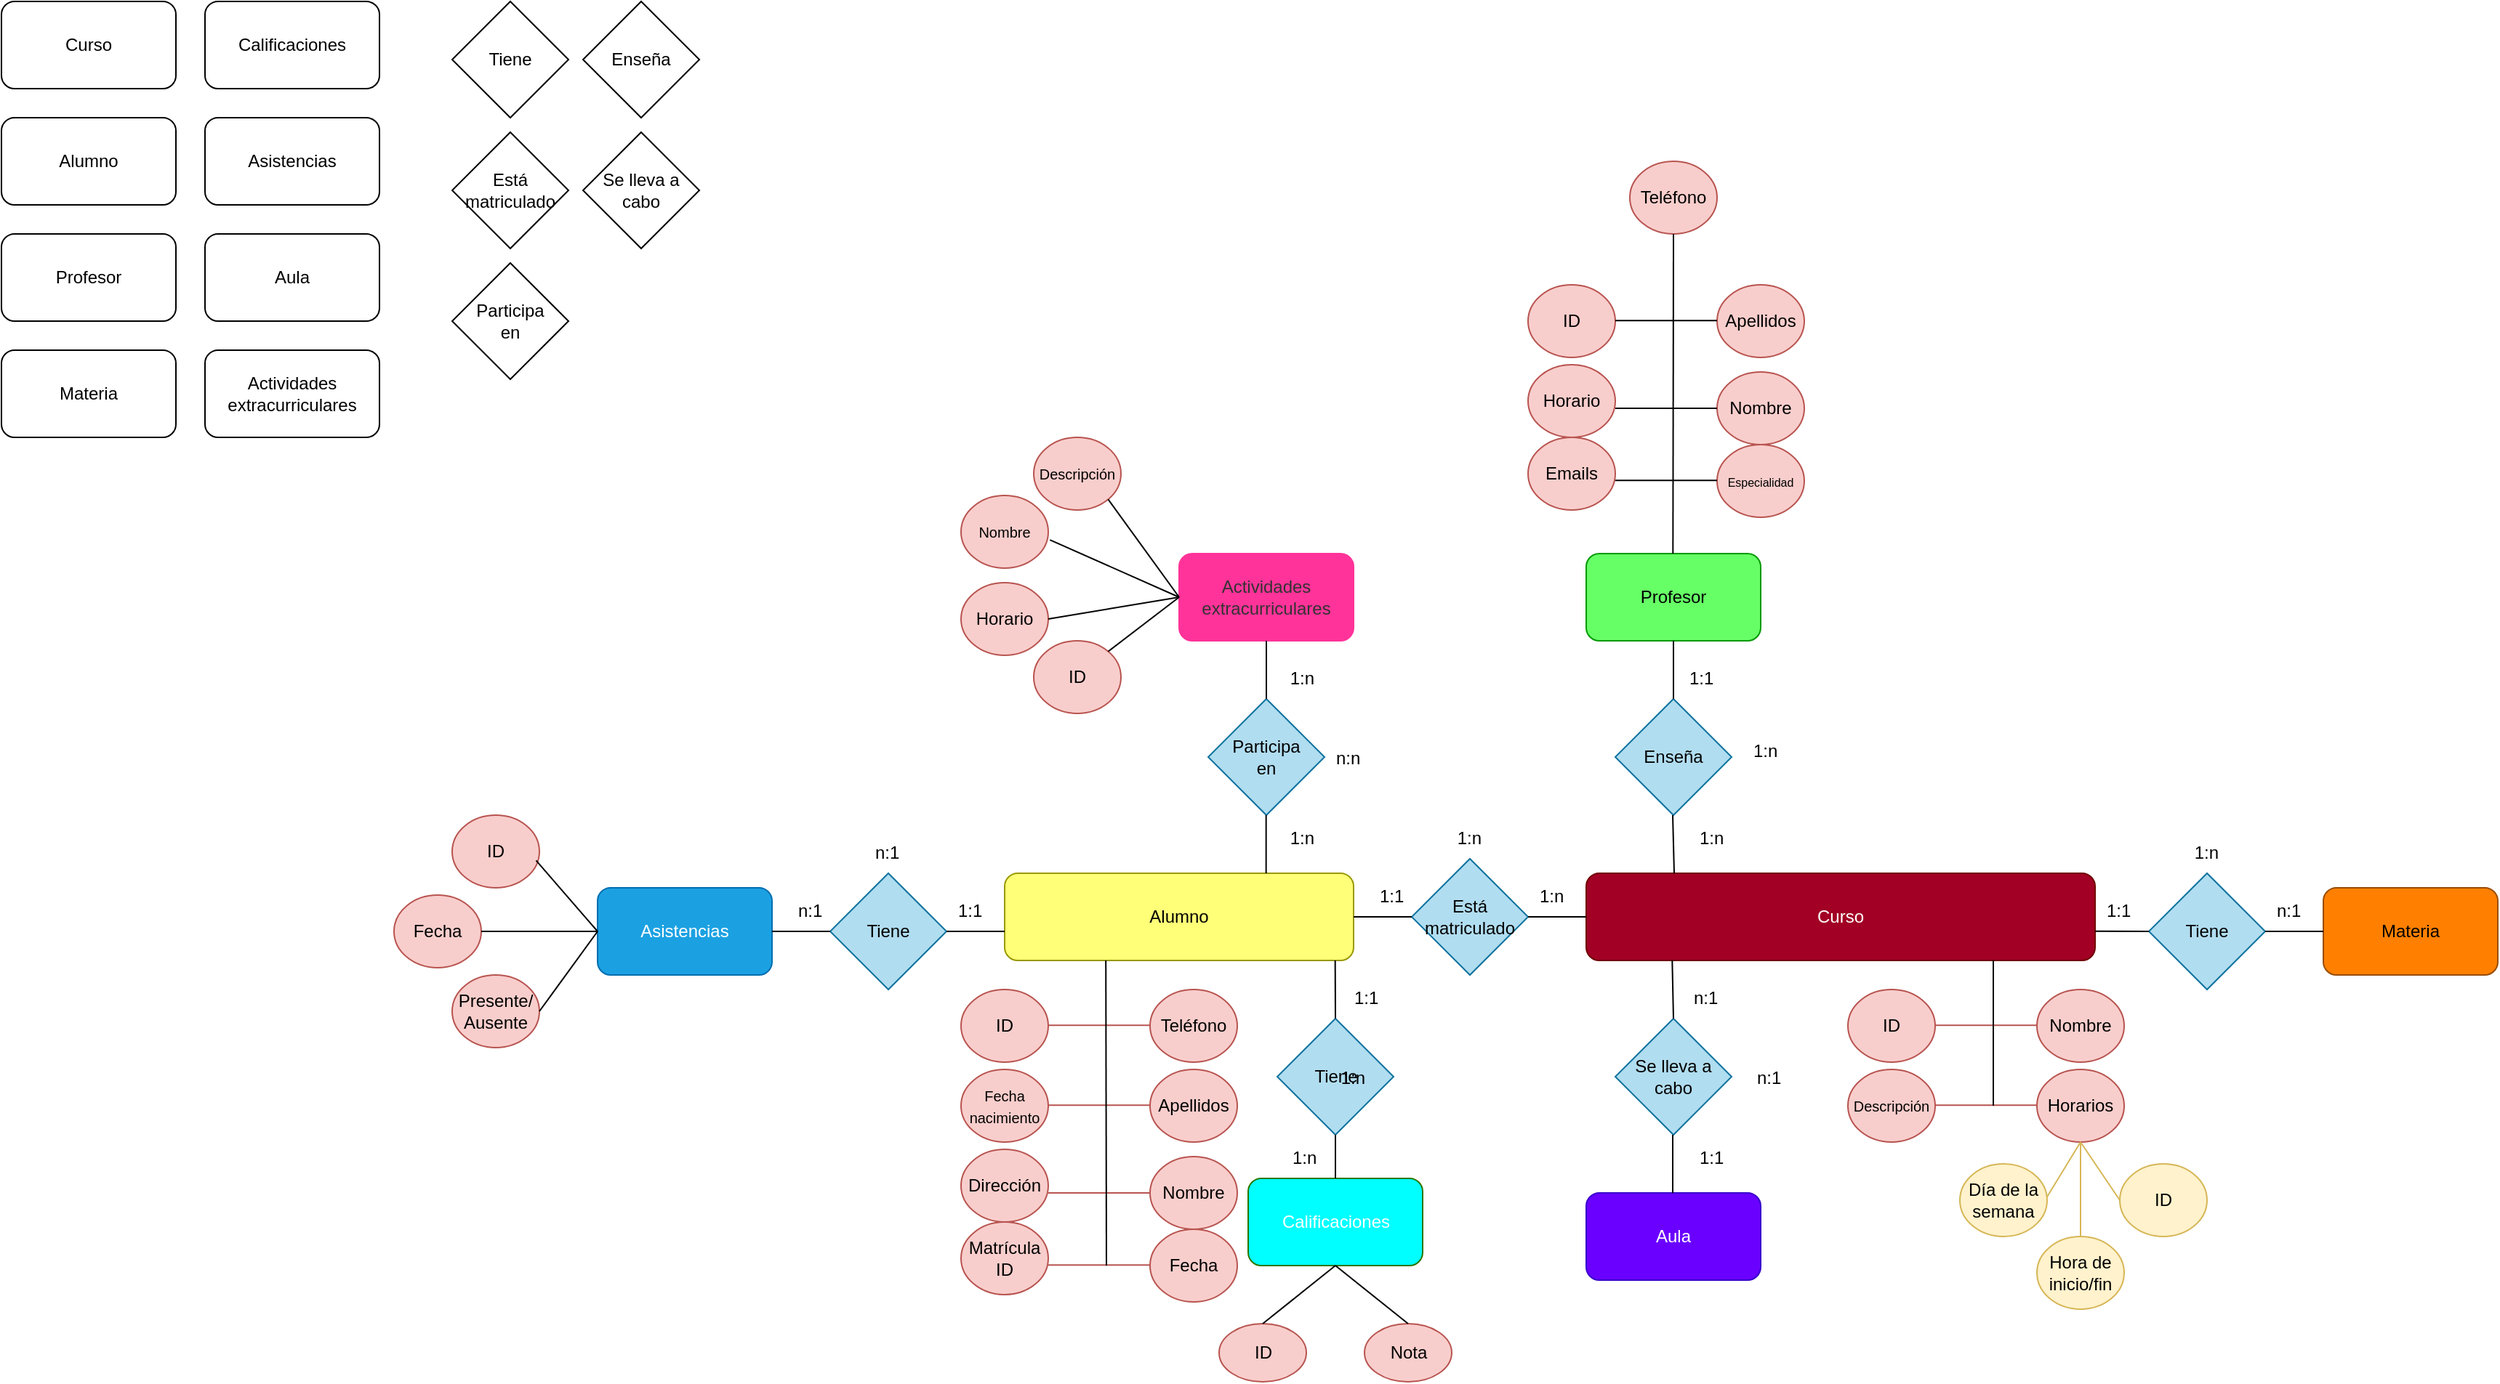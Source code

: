 <mxfile version="22.0.2" type="github">
  <diagram name="Página-1" id="_kHth-g6oyU-RWGS6nZT">
    <mxGraphModel dx="1707" dy="1653" grid="1" gridSize="10" guides="1" tooltips="1" connect="1" arrows="1" fold="1" page="1" pageScale="1" pageWidth="827" pageHeight="1169" math="0" shadow="0">
      <root>
        <mxCell id="0" />
        <mxCell id="1" parent="0" />
        <mxCell id="Kqf8Ho2SJKoaRGqRsECI-1" value="Curso" style="rounded=1;whiteSpace=wrap;html=1;" parent="1" vertex="1">
          <mxGeometry x="-770" y="-1120" width="120" height="60" as="geometry" />
        </mxCell>
        <mxCell id="Kqf8Ho2SJKoaRGqRsECI-2" value="Alumno" style="rounded=1;whiteSpace=wrap;html=1;" parent="1" vertex="1">
          <mxGeometry x="-770" y="-1040" width="120" height="60" as="geometry" />
        </mxCell>
        <mxCell id="Kqf8Ho2SJKoaRGqRsECI-3" value="Profesor" style="rounded=1;whiteSpace=wrap;html=1;" parent="1" vertex="1">
          <mxGeometry x="-770" y="-960" width="120" height="60" as="geometry" />
        </mxCell>
        <mxCell id="Kqf8Ho2SJKoaRGqRsECI-4" value="Materia" style="rounded=1;whiteSpace=wrap;html=1;" parent="1" vertex="1">
          <mxGeometry x="-770" y="-880" width="120" height="60" as="geometry" />
        </mxCell>
        <mxCell id="Kqf8Ho2SJKoaRGqRsECI-5" value="Aula" style="rounded=1;whiteSpace=wrap;html=1;" parent="1" vertex="1">
          <mxGeometry x="-630" y="-960" width="120" height="60" as="geometry" />
        </mxCell>
        <mxCell id="Kqf8Ho2SJKoaRGqRsECI-6" value="Actividades extracurriculares" style="rounded=1;whiteSpace=wrap;html=1;" parent="1" vertex="1">
          <mxGeometry x="-630" y="-880" width="120" height="60" as="geometry" />
        </mxCell>
        <mxCell id="Kqf8Ho2SJKoaRGqRsECI-8" value="Calificaciones" style="rounded=1;whiteSpace=wrap;html=1;" parent="1" vertex="1">
          <mxGeometry x="-630" y="-1120" width="120" height="60" as="geometry" />
        </mxCell>
        <mxCell id="Kqf8Ho2SJKoaRGqRsECI-9" value="Asistencias" style="rounded=1;whiteSpace=wrap;html=1;" parent="1" vertex="1">
          <mxGeometry x="-630" y="-1040" width="120" height="60" as="geometry" />
        </mxCell>
        <mxCell id="Kqf8Ho2SJKoaRGqRsECI-10" value="Tiene" style="rhombus;whiteSpace=wrap;html=1;" parent="1" vertex="1">
          <mxGeometry x="-460" y="-1120" width="80" height="80" as="geometry" />
        </mxCell>
        <mxCell id="Kqf8Ho2SJKoaRGqRsECI-11" value="Está&lt;br&gt;matriculado" style="rhombus;whiteSpace=wrap;html=1;" parent="1" vertex="1">
          <mxGeometry x="-460" y="-1030" width="80" height="80" as="geometry" />
        </mxCell>
        <mxCell id="Kqf8Ho2SJKoaRGqRsECI-12" value="Se lleva a cabo" style="rhombus;whiteSpace=wrap;html=1;" parent="1" vertex="1">
          <mxGeometry x="-370" y="-1030" width="80" height="80" as="geometry" />
        </mxCell>
        <mxCell id="Kqf8Ho2SJKoaRGqRsECI-13" value="Enseña" style="rhombus;whiteSpace=wrap;html=1;" parent="1" vertex="1">
          <mxGeometry x="-370" y="-1120" width="80" height="80" as="geometry" />
        </mxCell>
        <mxCell id="Kqf8Ho2SJKoaRGqRsECI-14" value="Curso" style="rounded=1;whiteSpace=wrap;html=1;fillColor=#a20025;strokeColor=#6F0000;fontColor=#ffffff;" parent="1" vertex="1">
          <mxGeometry x="320" y="-520" width="350" height="60" as="geometry" />
        </mxCell>
        <mxCell id="Kqf8Ho2SJKoaRGqRsECI-15" value="Profesor" style="rounded=1;whiteSpace=wrap;html=1;fillColor=#66FF66;strokeColor=#009900;" parent="1" vertex="1">
          <mxGeometry x="320" y="-740" width="120" height="60" as="geometry" />
        </mxCell>
        <mxCell id="Kqf8Ho2SJKoaRGqRsECI-16" value="Enseña" style="rhombus;whiteSpace=wrap;html=1;fillColor=#b1ddf0;strokeColor=#10739e;" parent="1" vertex="1">
          <mxGeometry x="340" y="-640" width="80" height="80" as="geometry" />
        </mxCell>
        <mxCell id="Kqf8Ho2SJKoaRGqRsECI-17" value="" style="endArrow=none;html=1;rounded=0;" parent="1" source="Kqf8Ho2SJKoaRGqRsECI-16" edge="1">
          <mxGeometry width="50" height="50" relative="1" as="geometry">
            <mxPoint x="330" y="-630" as="sourcePoint" />
            <mxPoint x="380" y="-680" as="targetPoint" />
          </mxGeometry>
        </mxCell>
        <mxCell id="Kqf8Ho2SJKoaRGqRsECI-19" value="&lt;font color=&quot;#000000&quot;&gt;Alumno&lt;/font&gt;" style="rounded=1;whiteSpace=wrap;html=1;fillColor=#FFFF78;strokeColor=#999900;fontColor=#ffffff;" parent="1" vertex="1">
          <mxGeometry x="-80" y="-520" width="240" height="60" as="geometry" />
        </mxCell>
        <mxCell id="Kqf8Ho2SJKoaRGqRsECI-20" value="Está&lt;br&gt;matriculado" style="rhombus;whiteSpace=wrap;html=1;fillColor=#b1ddf0;strokeColor=#10739e;" parent="1" vertex="1">
          <mxGeometry x="200" y="-530" width="80" height="80" as="geometry" />
        </mxCell>
        <mxCell id="Kqf8Ho2SJKoaRGqRsECI-21" value="" style="endArrow=none;html=1;rounded=0;" parent="1" source="Kqf8Ho2SJKoaRGqRsECI-19" target="Kqf8Ho2SJKoaRGqRsECI-20" edge="1">
          <mxGeometry width="50" height="50" relative="1" as="geometry">
            <mxPoint x="165" y="-490" as="sourcePoint" />
            <mxPoint x="215" y="-540" as="targetPoint" />
          </mxGeometry>
        </mxCell>
        <mxCell id="Kqf8Ho2SJKoaRGqRsECI-22" value="" style="endArrow=none;html=1;rounded=0;" parent="1" edge="1">
          <mxGeometry width="50" height="50" relative="1" as="geometry">
            <mxPoint x="280" y="-490" as="sourcePoint" />
            <mxPoint x="320" y="-490" as="targetPoint" />
          </mxGeometry>
        </mxCell>
        <mxCell id="Kqf8Ho2SJKoaRGqRsECI-23" value="Tiene" style="rhombus;whiteSpace=wrap;html=1;fillColor=#b1ddf0;strokeColor=#10739e;" parent="1" vertex="1">
          <mxGeometry x="707" y="-520" width="80" height="80" as="geometry" />
        </mxCell>
        <mxCell id="Kqf8Ho2SJKoaRGqRsECI-24" value="Materia" style="rounded=1;whiteSpace=wrap;html=1;fillColor=#FF8000;strokeColor=#994C00;" parent="1" vertex="1">
          <mxGeometry x="827" y="-510" width="120" height="60" as="geometry" />
        </mxCell>
        <mxCell id="Kqf8Ho2SJKoaRGqRsECI-25" value="" style="endArrow=none;html=1;rounded=0;exitX=0.449;exitY=0.996;exitDx=0;exitDy=0;exitPerimeter=0;" parent="1" target="Kqf8Ho2SJKoaRGqRsECI-23" edge="1" source="Kqf8Ho2SJKoaRGqRsECI-54">
          <mxGeometry width="50" height="50" relative="1" as="geometry">
            <mxPoint x="667" y="-480" as="sourcePoint" />
            <mxPoint x="717" y="-530" as="targetPoint" />
          </mxGeometry>
        </mxCell>
        <mxCell id="Kqf8Ho2SJKoaRGqRsECI-26" value="" style="endArrow=none;html=1;rounded=0;entryX=0;entryY=0.5;entryDx=0;entryDy=0;" parent="1" target="Kqf8Ho2SJKoaRGqRsECI-24" edge="1">
          <mxGeometry width="50" height="50" relative="1" as="geometry">
            <mxPoint x="787" y="-480" as="sourcePoint" />
            <mxPoint x="837" y="-530" as="targetPoint" />
          </mxGeometry>
        </mxCell>
        <mxCell id="Kqf8Ho2SJKoaRGqRsECI-27" value="Se lleva a cabo" style="rhombus;whiteSpace=wrap;html=1;fillColor=#b1ddf0;strokeColor=#10739e;" parent="1" vertex="1">
          <mxGeometry x="340" y="-420" width="80" height="80" as="geometry" />
        </mxCell>
        <mxCell id="Kqf8Ho2SJKoaRGqRsECI-28" value="Aula" style="rounded=1;whiteSpace=wrap;html=1;fillColor=#6a00ff;strokeColor=#3700CC;fontColor=#ffffff;" parent="1" vertex="1">
          <mxGeometry x="320" y="-300" width="120" height="60" as="geometry" />
        </mxCell>
        <mxCell id="Kqf8Ho2SJKoaRGqRsECI-29" value="" style="endArrow=none;html=1;rounded=0;entryX=0.169;entryY=0.998;entryDx=0;entryDy=0;entryPerimeter=0;" parent="1" target="Kqf8Ho2SJKoaRGqRsECI-14" edge="1">
          <mxGeometry width="50" height="50" relative="1" as="geometry">
            <mxPoint x="380" y="-420" as="sourcePoint" />
            <mxPoint x="430" y="-470" as="targetPoint" />
          </mxGeometry>
        </mxCell>
        <mxCell id="Kqf8Ho2SJKoaRGqRsECI-30" value="" style="endArrow=none;html=1;rounded=0;entryX=0.5;entryY=1;entryDx=0;entryDy=0;" parent="1" edge="1">
          <mxGeometry width="50" height="50" relative="1" as="geometry">
            <mxPoint x="379.5" y="-300" as="sourcePoint" />
            <mxPoint x="379.5" y="-340" as="targetPoint" />
          </mxGeometry>
        </mxCell>
        <mxCell id="Kqf8Ho2SJKoaRGqRsECI-31" value="&amp;nbsp;Participa&amp;nbsp;&lt;br&gt;en" style="rhombus;whiteSpace=wrap;html=1;" parent="1" vertex="1">
          <mxGeometry x="-460" y="-940" width="80" height="80" as="geometry" />
        </mxCell>
        <mxCell id="Kqf8Ho2SJKoaRGqRsECI-32" value="&amp;nbsp;Participa&amp;nbsp;&lt;br&gt;en" style="rhombus;whiteSpace=wrap;html=1;fillColor=#b1ddf0;strokeColor=#10739e;" parent="1" vertex="1">
          <mxGeometry x="60" y="-640" width="80" height="80" as="geometry" />
        </mxCell>
        <mxCell id="Kqf8Ho2SJKoaRGqRsECI-33" value="Tiene" style="rhombus;whiteSpace=wrap;html=1;fillColor=#b1ddf0;strokeColor=#10739e;" parent="1" vertex="1">
          <mxGeometry x="107.5" y="-420" width="80" height="80" as="geometry" />
        </mxCell>
        <mxCell id="Kqf8Ho2SJKoaRGqRsECI-34" value="Tiene" style="rhombus;whiteSpace=wrap;html=1;fillColor=#b1ddf0;strokeColor=#10739e;" parent="1" vertex="1">
          <mxGeometry x="-200" y="-520" width="80" height="80" as="geometry" />
        </mxCell>
        <mxCell id="Kqf8Ho2SJKoaRGqRsECI-35" value="Actividades extracurriculares" style="rounded=1;whiteSpace=wrap;html=1;fillColor=#FF3399;fontColor=#333333;strokeColor=#FF3399;" parent="1" vertex="1">
          <mxGeometry x="40" y="-740" width="120" height="60" as="geometry" />
        </mxCell>
        <mxCell id="Kqf8Ho2SJKoaRGqRsECI-36" value="Asistencias" style="rounded=1;whiteSpace=wrap;html=1;fillColor=#1ba1e2;strokeColor=#006EAF;fontColor=#ffffff;" parent="1" vertex="1">
          <mxGeometry x="-360" y="-510" width="120" height="60" as="geometry" />
        </mxCell>
        <mxCell id="Kqf8Ho2SJKoaRGqRsECI-37" value="Calificaciones" style="rounded=1;whiteSpace=wrap;html=1;fillColor=#00FFFF;strokeColor=#2D7600;fontColor=#ffffff;" parent="1" vertex="1">
          <mxGeometry x="87.5" y="-310" width="120" height="60" as="geometry" />
        </mxCell>
        <mxCell id="Kqf8Ho2SJKoaRGqRsECI-39" value="" style="endArrow=none;html=1;rounded=0;exitX=0.5;exitY=0;exitDx=0;exitDy=0;" parent="1" source="Kqf8Ho2SJKoaRGqRsECI-37" edge="1">
          <mxGeometry width="50" height="50" relative="1" as="geometry">
            <mxPoint x="97.5" y="-290" as="sourcePoint" />
            <mxPoint x="147.5" y="-340" as="targetPoint" />
          </mxGeometry>
        </mxCell>
        <mxCell id="Kqf8Ho2SJKoaRGqRsECI-40" value="" style="endArrow=none;html=1;rounded=0;exitX=0.5;exitY=0;exitDx=0;exitDy=0;" parent="1" source="Kqf8Ho2SJKoaRGqRsECI-33" edge="1">
          <mxGeometry width="50" height="50" relative="1" as="geometry">
            <mxPoint x="147.33" y="-430" as="sourcePoint" />
            <mxPoint x="147.33" y="-460" as="targetPoint" />
          </mxGeometry>
        </mxCell>
        <mxCell id="Kqf8Ho2SJKoaRGqRsECI-41" value="" style="endArrow=none;html=1;rounded=0;" parent="1" source="Kqf8Ho2SJKoaRGqRsECI-32" edge="1">
          <mxGeometry width="50" height="50" relative="1" as="geometry">
            <mxPoint x="50" y="-630" as="sourcePoint" />
            <mxPoint x="100" y="-680" as="targetPoint" />
          </mxGeometry>
        </mxCell>
        <mxCell id="Kqf8Ho2SJKoaRGqRsECI-42" value="" style="endArrow=none;html=1;rounded=0;" parent="1" edge="1">
          <mxGeometry width="50" height="50" relative="1" as="geometry">
            <mxPoint x="99.83" y="-520" as="sourcePoint" />
            <mxPoint x="99.83" y="-560" as="targetPoint" />
          </mxGeometry>
        </mxCell>
        <mxCell id="Kqf8Ho2SJKoaRGqRsECI-43" value="" style="endArrow=none;html=1;rounded=0;" parent="1" target="Kqf8Ho2SJKoaRGqRsECI-34" edge="1">
          <mxGeometry width="50" height="50" relative="1" as="geometry">
            <mxPoint x="-240" y="-480" as="sourcePoint" />
            <mxPoint x="-190" y="-530" as="targetPoint" />
          </mxGeometry>
        </mxCell>
        <mxCell id="Kqf8Ho2SJKoaRGqRsECI-44" value="" style="endArrow=none;html=1;rounded=0;" parent="1" edge="1">
          <mxGeometry width="50" height="50" relative="1" as="geometry">
            <mxPoint x="-120" y="-480" as="sourcePoint" />
            <mxPoint x="-80" y="-480" as="targetPoint" />
          </mxGeometry>
        </mxCell>
        <mxCell id="Kqf8Ho2SJKoaRGqRsECI-45" value="" style="shape=table;startSize=0;container=1;collapsible=1;childLayout=tableLayout;fixedRows=1;rowLines=0;fontStyle=0;align=center;resizeLast=1;strokeColor=none;fillColor=none;collapsible=0;whiteSpace=wrap;html=1;" parent="1" vertex="1">
          <mxGeometry x="140" y="-520" width="180" height="30" as="geometry" />
        </mxCell>
        <mxCell id="Kqf8Ho2SJKoaRGqRsECI-46" value="" style="shape=tableRow;horizontal=0;startSize=0;swimlaneHead=0;swimlaneBody=0;fillColor=none;collapsible=0;dropTarget=0;points=[[0,0.5],[1,0.5]];portConstraint=eastwest;top=0;left=0;right=0;bottom=0;" parent="Kqf8Ho2SJKoaRGqRsECI-45" vertex="1">
          <mxGeometry width="180" height="30" as="geometry" />
        </mxCell>
        <mxCell id="Kqf8Ho2SJKoaRGqRsECI-47" value="" style="shape=partialRectangle;connectable=0;fillColor=none;top=0;left=0;bottom=0;right=0;editable=1;overflow=hidden;" parent="Kqf8Ho2SJKoaRGqRsECI-46" vertex="1">
          <mxGeometry width="30" height="30" as="geometry">
            <mxRectangle width="30" height="30" as="alternateBounds" />
          </mxGeometry>
        </mxCell>
        <mxCell id="Kqf8Ho2SJKoaRGqRsECI-48" value="1:1" style="shape=partialRectangle;connectable=0;fillColor=none;top=0;left=0;bottom=0;right=0;align=left;spacingLeft=6;overflow=hidden;" parent="Kqf8Ho2SJKoaRGqRsECI-46" vertex="1">
          <mxGeometry x="30" width="150" height="30" as="geometry">
            <mxRectangle width="150" height="30" as="alternateBounds" />
          </mxGeometry>
        </mxCell>
        <mxCell id="Kqf8Ho2SJKoaRGqRsECI-49" value="" style="shape=tableRow;horizontal=0;startSize=0;swimlaneHead=0;swimlaneBody=0;fillColor=none;collapsible=0;dropTarget=0;points=[[0,0.5],[1,0.5]];portConstraint=eastwest;top=0;left=0;right=0;bottom=0;" parent="1" vertex="1">
          <mxGeometry x="150" y="-510" width="180" height="30" as="geometry" />
        </mxCell>
        <mxCell id="Kqf8Ho2SJKoaRGqRsECI-50" value="" style="shape=partialRectangle;connectable=0;fillColor=none;top=0;left=0;bottom=0;right=0;editable=1;overflow=hidden;" parent="Kqf8Ho2SJKoaRGqRsECI-49" vertex="1">
          <mxGeometry width="30" height="30" as="geometry">
            <mxRectangle width="30" height="30" as="alternateBounds" />
          </mxGeometry>
        </mxCell>
        <mxCell id="Kqf8Ho2SJKoaRGqRsECI-51" value="1:n" style="shape=partialRectangle;connectable=0;fillColor=none;top=0;left=0;bottom=0;right=0;align=left;spacingLeft=6;overflow=hidden;" parent="Kqf8Ho2SJKoaRGqRsECI-49" vertex="1">
          <mxGeometry x="130" y="-10" width="150" height="30" as="geometry">
            <mxRectangle width="150" height="30" as="alternateBounds" />
          </mxGeometry>
        </mxCell>
        <mxCell id="Kqf8Ho2SJKoaRGqRsECI-52" value=" 1:n" style="shape=partialRectangle;connectable=0;fillColor=none;top=0;left=0;bottom=0;right=0;align=left;spacingLeft=6;overflow=hidden;" parent="1" vertex="1">
          <mxGeometry x="220" y="-560" width="150" height="30" as="geometry">
            <mxRectangle width="150" height="30" as="alternateBounds" />
          </mxGeometry>
        </mxCell>
        <mxCell id="Kqf8Ho2SJKoaRGqRsECI-53" value="" style="shape=table;startSize=0;container=1;collapsible=1;childLayout=tableLayout;fixedRows=1;rowLines=0;fontStyle=0;align=center;resizeLast=1;strokeColor=none;fillColor=none;collapsible=0;whiteSpace=wrap;html=1;" parent="1" vertex="1">
          <mxGeometry x="640" y="-510" width="67" height="30" as="geometry" />
        </mxCell>
        <mxCell id="Kqf8Ho2SJKoaRGqRsECI-54" value="" style="shape=tableRow;horizontal=0;startSize=0;swimlaneHead=0;swimlaneBody=0;fillColor=none;collapsible=0;dropTarget=0;points=[[0,0.5],[1,0.5]];portConstraint=eastwest;top=0;left=0;right=0;bottom=0;" parent="Kqf8Ho2SJKoaRGqRsECI-53" vertex="1">
          <mxGeometry width="67" height="30" as="geometry" />
        </mxCell>
        <mxCell id="Kqf8Ho2SJKoaRGqRsECI-55" value="" style="shape=partialRectangle;connectable=0;fillColor=none;top=0;left=0;bottom=0;right=0;editable=1;overflow=hidden;" parent="Kqf8Ho2SJKoaRGqRsECI-54" vertex="1">
          <mxGeometry width="30" height="30" as="geometry">
            <mxRectangle width="30" height="30" as="alternateBounds" />
          </mxGeometry>
        </mxCell>
        <mxCell id="Kqf8Ho2SJKoaRGqRsECI-56" value="1:1" style="shape=partialRectangle;connectable=0;fillColor=none;top=0;left=0;bottom=0;right=0;align=left;spacingLeft=6;overflow=hidden;" parent="Kqf8Ho2SJKoaRGqRsECI-54" vertex="1">
          <mxGeometry x="30" width="37" height="30" as="geometry">
            <mxRectangle width="37" height="30" as="alternateBounds" />
          </mxGeometry>
        </mxCell>
        <mxCell id="Kqf8Ho2SJKoaRGqRsECI-57" value=" 1:n" style="shape=partialRectangle;connectable=0;fillColor=none;top=0;left=0;bottom=0;right=0;align=left;spacingLeft=6;overflow=hidden;" parent="1" vertex="1">
          <mxGeometry x="727" y="-550" width="150" height="30" as="geometry">
            <mxRectangle width="150" height="30" as="alternateBounds" />
          </mxGeometry>
        </mxCell>
        <mxCell id="Kqf8Ho2SJKoaRGqRsECI-58" value="" style="shape=table;startSize=0;container=1;collapsible=1;childLayout=tableLayout;fixedRows=1;rowLines=0;fontStyle=0;align=center;resizeLast=1;strokeColor=none;fillColor=none;collapsible=0;whiteSpace=wrap;html=1;" parent="1" vertex="1">
          <mxGeometry x="757" y="-510" width="57" height="30" as="geometry" />
        </mxCell>
        <mxCell id="Kqf8Ho2SJKoaRGqRsECI-59" value="" style="shape=tableRow;horizontal=0;startSize=0;swimlaneHead=0;swimlaneBody=0;fillColor=none;collapsible=0;dropTarget=0;points=[[0,0.5],[1,0.5]];portConstraint=eastwest;top=0;left=0;right=0;bottom=0;" parent="Kqf8Ho2SJKoaRGqRsECI-58" vertex="1">
          <mxGeometry width="57" height="30" as="geometry" />
        </mxCell>
        <mxCell id="Kqf8Ho2SJKoaRGqRsECI-60" value="" style="shape=partialRectangle;connectable=0;fillColor=none;top=0;left=0;bottom=0;right=0;editable=1;overflow=hidden;" parent="Kqf8Ho2SJKoaRGqRsECI-59" vertex="1">
          <mxGeometry width="30" height="30" as="geometry">
            <mxRectangle width="30" height="30" as="alternateBounds" />
          </mxGeometry>
        </mxCell>
        <mxCell id="Kqf8Ho2SJKoaRGqRsECI-61" value="n:1" style="shape=partialRectangle;connectable=0;fillColor=none;top=0;left=0;bottom=0;right=0;align=left;spacingLeft=6;overflow=hidden;" parent="Kqf8Ho2SJKoaRGqRsECI-59" vertex="1">
          <mxGeometry x="30" width="27" height="30" as="geometry">
            <mxRectangle width="27" height="30" as="alternateBounds" />
          </mxGeometry>
        </mxCell>
        <mxCell id="Kqf8Ho2SJKoaRGqRsECI-69" value="" style="shape=table;startSize=0;container=1;collapsible=1;childLayout=tableLayout;fixedRows=1;rowLines=0;fontStyle=0;align=center;resizeLast=1;strokeColor=none;fillColor=none;collapsible=0;whiteSpace=wrap;html=1;" parent="1" vertex="1">
          <mxGeometry x="356" y="-450" width="57" height="30" as="geometry" />
        </mxCell>
        <mxCell id="Kqf8Ho2SJKoaRGqRsECI-70" value="" style="shape=tableRow;horizontal=0;startSize=0;swimlaneHead=0;swimlaneBody=0;fillColor=none;collapsible=0;dropTarget=0;points=[[0,0.5],[1,0.5]];portConstraint=eastwest;top=0;left=0;right=0;bottom=0;" parent="Kqf8Ho2SJKoaRGqRsECI-69" vertex="1">
          <mxGeometry width="57" height="30" as="geometry" />
        </mxCell>
        <mxCell id="Kqf8Ho2SJKoaRGqRsECI-71" value="" style="shape=partialRectangle;connectable=0;fillColor=none;top=0;left=0;bottom=0;right=0;editable=1;overflow=hidden;" parent="Kqf8Ho2SJKoaRGqRsECI-70" vertex="1">
          <mxGeometry width="30" height="30" as="geometry">
            <mxRectangle width="30" height="30" as="alternateBounds" />
          </mxGeometry>
        </mxCell>
        <mxCell id="Kqf8Ho2SJKoaRGqRsECI-72" value="n:1" style="shape=partialRectangle;connectable=0;fillColor=none;top=0;left=0;bottom=0;right=0;align=left;spacingLeft=6;overflow=hidden;" parent="Kqf8Ho2SJKoaRGqRsECI-70" vertex="1">
          <mxGeometry x="30" width="27" height="30" as="geometry">
            <mxRectangle width="27" height="30" as="alternateBounds" />
          </mxGeometry>
        </mxCell>
        <mxCell id="Kqf8Ho2SJKoaRGqRsECI-73" value="" style="shape=table;startSize=0;container=1;collapsible=1;childLayout=tableLayout;fixedRows=1;rowLines=0;fontStyle=0;align=center;resizeLast=1;strokeColor=none;fillColor=none;collapsible=0;whiteSpace=wrap;html=1;" parent="1" vertex="1">
          <mxGeometry x="360" y="-340" width="67" height="30" as="geometry" />
        </mxCell>
        <mxCell id="Kqf8Ho2SJKoaRGqRsECI-74" value="" style="shape=tableRow;horizontal=0;startSize=0;swimlaneHead=0;swimlaneBody=0;fillColor=none;collapsible=0;dropTarget=0;points=[[0,0.5],[1,0.5]];portConstraint=eastwest;top=0;left=0;right=0;bottom=0;" parent="Kqf8Ho2SJKoaRGqRsECI-73" vertex="1">
          <mxGeometry width="67" height="30" as="geometry" />
        </mxCell>
        <mxCell id="Kqf8Ho2SJKoaRGqRsECI-75" value="" style="shape=partialRectangle;connectable=0;fillColor=none;top=0;left=0;bottom=0;right=0;editable=1;overflow=hidden;" parent="Kqf8Ho2SJKoaRGqRsECI-74" vertex="1">
          <mxGeometry width="30" height="30" as="geometry">
            <mxRectangle width="30" height="30" as="alternateBounds" />
          </mxGeometry>
        </mxCell>
        <mxCell id="Kqf8Ho2SJKoaRGqRsECI-76" value="1:1" style="shape=partialRectangle;connectable=0;fillColor=none;top=0;left=0;bottom=0;right=0;align=left;spacingLeft=6;overflow=hidden;" parent="Kqf8Ho2SJKoaRGqRsECI-74" vertex="1">
          <mxGeometry x="30" width="37" height="30" as="geometry">
            <mxRectangle width="37" height="30" as="alternateBounds" />
          </mxGeometry>
        </mxCell>
        <mxCell id="Kqf8Ho2SJKoaRGqRsECI-77" value="" style="shape=table;startSize=0;container=1;collapsible=1;childLayout=tableLayout;fixedRows=1;rowLines=0;fontStyle=0;align=center;resizeLast=1;strokeColor=none;fillColor=none;collapsible=0;whiteSpace=wrap;html=1;" parent="1" vertex="1">
          <mxGeometry x="399.5" y="-395" width="57" height="30" as="geometry" />
        </mxCell>
        <mxCell id="Kqf8Ho2SJKoaRGqRsECI-78" value="" style="shape=tableRow;horizontal=0;startSize=0;swimlaneHead=0;swimlaneBody=0;fillColor=none;collapsible=0;dropTarget=0;points=[[0,0.5],[1,0.5]];portConstraint=eastwest;top=0;left=0;right=0;bottom=0;" parent="Kqf8Ho2SJKoaRGqRsECI-77" vertex="1">
          <mxGeometry width="57" height="30" as="geometry" />
        </mxCell>
        <mxCell id="Kqf8Ho2SJKoaRGqRsECI-79" value="" style="shape=partialRectangle;connectable=0;fillColor=none;top=0;left=0;bottom=0;right=0;editable=1;overflow=hidden;" parent="Kqf8Ho2SJKoaRGqRsECI-78" vertex="1">
          <mxGeometry width="30" height="30" as="geometry">
            <mxRectangle width="30" height="30" as="alternateBounds" />
          </mxGeometry>
        </mxCell>
        <mxCell id="Kqf8Ho2SJKoaRGqRsECI-80" value="n:1" style="shape=partialRectangle;connectable=0;fillColor=none;top=0;left=0;bottom=0;right=0;align=left;spacingLeft=6;overflow=hidden;" parent="Kqf8Ho2SJKoaRGqRsECI-78" vertex="1">
          <mxGeometry x="30" width="27" height="30" as="geometry">
            <mxRectangle width="27" height="30" as="alternateBounds" />
          </mxGeometry>
        </mxCell>
        <mxCell id="Kqf8Ho2SJKoaRGqRsECI-81" value="" style="shape=table;startSize=0;container=1;collapsible=1;childLayout=tableLayout;fixedRows=1;rowLines=0;fontStyle=0;align=center;resizeLast=1;strokeColor=none;fillColor=none;collapsible=0;whiteSpace=wrap;html=1;" parent="1" vertex="1">
          <mxGeometry x="353" y="-670" width="67" height="30" as="geometry" />
        </mxCell>
        <mxCell id="Kqf8Ho2SJKoaRGqRsECI-82" value="" style="shape=tableRow;horizontal=0;startSize=0;swimlaneHead=0;swimlaneBody=0;fillColor=none;collapsible=0;dropTarget=0;points=[[0,0.5],[1,0.5]];portConstraint=eastwest;top=0;left=0;right=0;bottom=0;" parent="Kqf8Ho2SJKoaRGqRsECI-81" vertex="1">
          <mxGeometry width="67" height="30" as="geometry" />
        </mxCell>
        <mxCell id="Kqf8Ho2SJKoaRGqRsECI-83" value="" style="shape=partialRectangle;connectable=0;fillColor=none;top=0;left=0;bottom=0;right=0;editable=1;overflow=hidden;" parent="Kqf8Ho2SJKoaRGqRsECI-82" vertex="1">
          <mxGeometry width="30" height="30" as="geometry">
            <mxRectangle width="30" height="30" as="alternateBounds" />
          </mxGeometry>
        </mxCell>
        <mxCell id="Kqf8Ho2SJKoaRGqRsECI-84" value="1:1" style="shape=partialRectangle;connectable=0;fillColor=none;top=0;left=0;bottom=0;right=0;align=left;spacingLeft=6;overflow=hidden;" parent="Kqf8Ho2SJKoaRGqRsECI-82" vertex="1">
          <mxGeometry x="30" width="37" height="30" as="geometry">
            <mxRectangle width="37" height="30" as="alternateBounds" />
          </mxGeometry>
        </mxCell>
        <mxCell id="Kqf8Ho2SJKoaRGqRsECI-85" value="1:n" style="shape=partialRectangle;connectable=0;fillColor=none;top=0;left=0;bottom=0;right=0;align=left;spacingLeft=6;overflow=hidden;" parent="1" vertex="1">
          <mxGeometry x="390" y="-560" width="150" height="30" as="geometry">
            <mxRectangle width="150" height="30" as="alternateBounds" />
          </mxGeometry>
        </mxCell>
        <mxCell id="Kqf8Ho2SJKoaRGqRsECI-86" value="1:n" style="shape=partialRectangle;connectable=0;fillColor=none;top=0;left=0;bottom=0;right=0;align=left;spacingLeft=6;overflow=hidden;" parent="1" vertex="1">
          <mxGeometry x="427" y="-620" width="150" height="30" as="geometry">
            <mxRectangle width="150" height="30" as="alternateBounds" />
          </mxGeometry>
        </mxCell>
        <mxCell id="Kqf8Ho2SJKoaRGqRsECI-87" value="1:n" style="shape=partialRectangle;connectable=0;fillColor=none;top=0;left=0;bottom=0;right=0;align=left;spacingLeft=6;overflow=hidden;" parent="1" vertex="1">
          <mxGeometry x="110" y="-340" width="150" height="30" as="geometry">
            <mxRectangle width="150" height="30" as="alternateBounds" />
          </mxGeometry>
        </mxCell>
        <mxCell id="Kqf8Ho2SJKoaRGqRsECI-88" value="" style="shape=table;startSize=0;container=1;collapsible=1;childLayout=tableLayout;fixedRows=1;rowLines=0;fontStyle=0;align=center;resizeLast=1;strokeColor=none;fillColor=none;collapsible=0;whiteSpace=wrap;html=1;" parent="1" vertex="1">
          <mxGeometry x="122.5" y="-450" width="180" height="30" as="geometry" />
        </mxCell>
        <mxCell id="Kqf8Ho2SJKoaRGqRsECI-89" value="" style="shape=tableRow;horizontal=0;startSize=0;swimlaneHead=0;swimlaneBody=0;fillColor=none;collapsible=0;dropTarget=0;points=[[0,0.5],[1,0.5]];portConstraint=eastwest;top=0;left=0;right=0;bottom=0;" parent="Kqf8Ho2SJKoaRGqRsECI-88" vertex="1">
          <mxGeometry width="180" height="30" as="geometry" />
        </mxCell>
        <mxCell id="Kqf8Ho2SJKoaRGqRsECI-90" value="" style="shape=partialRectangle;connectable=0;fillColor=none;top=0;left=0;bottom=0;right=0;editable=1;overflow=hidden;" parent="Kqf8Ho2SJKoaRGqRsECI-89" vertex="1">
          <mxGeometry width="30" height="30" as="geometry">
            <mxRectangle width="30" height="30" as="alternateBounds" />
          </mxGeometry>
        </mxCell>
        <mxCell id="Kqf8Ho2SJKoaRGqRsECI-91" value="1:1" style="shape=partialRectangle;connectable=0;fillColor=none;top=0;left=0;bottom=0;right=0;align=left;spacingLeft=6;overflow=hidden;" parent="Kqf8Ho2SJKoaRGqRsECI-89" vertex="1">
          <mxGeometry x="30" width="150" height="30" as="geometry">
            <mxRectangle width="150" height="30" as="alternateBounds" />
          </mxGeometry>
        </mxCell>
        <mxCell id="Kqf8Ho2SJKoaRGqRsECI-92" value=" 1:n" style="shape=partialRectangle;connectable=0;fillColor=none;top=0;left=0;bottom=0;right=0;align=left;spacingLeft=6;overflow=hidden;" parent="1" vertex="1">
          <mxGeometry x="140" y="-395" width="150" height="30" as="geometry">
            <mxRectangle width="150" height="30" as="alternateBounds" />
          </mxGeometry>
        </mxCell>
        <mxCell id="Kqf8Ho2SJKoaRGqRsECI-93" value="ID" style="ellipse;whiteSpace=wrap;html=1;fillColor=#f8cecc;strokeColor=#b85450;" parent="1" vertex="1">
          <mxGeometry x="67.5" y="-210" width="60" height="40" as="geometry" />
        </mxCell>
        <mxCell id="Kqf8Ho2SJKoaRGqRsECI-94" value="Nota" style="ellipse;whiteSpace=wrap;html=1;fillColor=#f8cecc;strokeColor=#b85450;" parent="1" vertex="1">
          <mxGeometry x="167.5" y="-210" width="60" height="40" as="geometry" />
        </mxCell>
        <mxCell id="Kqf8Ho2SJKoaRGqRsECI-95" value="" style="endArrow=none;html=1;rounded=0;entryX=0.5;entryY=1;entryDx=0;entryDy=0;" parent="1" target="Kqf8Ho2SJKoaRGqRsECI-37" edge="1">
          <mxGeometry width="50" height="50" relative="1" as="geometry">
            <mxPoint x="97.5" y="-210" as="sourcePoint" />
            <mxPoint x="147.5" y="-260" as="targetPoint" />
          </mxGeometry>
        </mxCell>
        <mxCell id="Kqf8Ho2SJKoaRGqRsECI-96" value="" style="endArrow=none;html=1;rounded=0;entryX=0.5;entryY=1;entryDx=0;entryDy=0;" parent="1" target="Kqf8Ho2SJKoaRGqRsECI-37" edge="1">
          <mxGeometry width="50" height="50" relative="1" as="geometry">
            <mxPoint x="197.5" y="-210" as="sourcePoint" />
            <mxPoint x="247.5" y="-260" as="targetPoint" />
          </mxGeometry>
        </mxCell>
        <mxCell id="Kqf8Ho2SJKoaRGqRsECI-97" value="ID" style="ellipse;whiteSpace=wrap;html=1;fillColor=#f8cecc;strokeColor=#b85450;" parent="1" vertex="1">
          <mxGeometry x="-460" y="-560" width="60" height="50" as="geometry" />
        </mxCell>
        <mxCell id="Kqf8Ho2SJKoaRGqRsECI-98" value="Fecha" style="ellipse;whiteSpace=wrap;html=1;fillColor=#f8cecc;strokeColor=#b85450;" parent="1" vertex="1">
          <mxGeometry x="-500" y="-505" width="60" height="50" as="geometry" />
        </mxCell>
        <mxCell id="Kqf8Ho2SJKoaRGqRsECI-99" value="Presente/&lt;br&gt;Ausente" style="ellipse;whiteSpace=wrap;html=1;fillColor=#f8cecc;strokeColor=#b85450;" parent="1" vertex="1">
          <mxGeometry x="-460" y="-450" width="60" height="50" as="geometry" />
        </mxCell>
        <mxCell id="Kqf8Ho2SJKoaRGqRsECI-100" value="" style="endArrow=none;html=1;rounded=0;exitX=1;exitY=0.5;exitDx=0;exitDy=0;" parent="1" source="Kqf8Ho2SJKoaRGqRsECI-99" edge="1">
          <mxGeometry width="50" height="50" relative="1" as="geometry">
            <mxPoint x="-410" y="-430" as="sourcePoint" />
            <mxPoint x="-360" y="-480" as="targetPoint" />
          </mxGeometry>
        </mxCell>
        <mxCell id="Kqf8Ho2SJKoaRGqRsECI-101" value="" style="endArrow=none;html=1;rounded=0;exitX=1;exitY=0.5;exitDx=0;exitDy=0;" parent="1" source="Kqf8Ho2SJKoaRGqRsECI-98" edge="1">
          <mxGeometry width="50" height="50" relative="1" as="geometry">
            <mxPoint x="-410" y="-430" as="sourcePoint" />
            <mxPoint x="-360" y="-480" as="targetPoint" />
          </mxGeometry>
        </mxCell>
        <mxCell id="Kqf8Ho2SJKoaRGqRsECI-102" value="" style="endArrow=none;html=1;rounded=0;exitX=0.962;exitY=0.623;exitDx=0;exitDy=0;exitPerimeter=0;" parent="1" source="Kqf8Ho2SJKoaRGqRsECI-97" edge="1">
          <mxGeometry width="50" height="50" relative="1" as="geometry">
            <mxPoint x="-410" y="-430" as="sourcePoint" />
            <mxPoint x="-360" y="-480" as="targetPoint" />
          </mxGeometry>
        </mxCell>
        <mxCell id="Kqf8Ho2SJKoaRGqRsECI-103" value="" style="shape=table;startSize=0;container=1;collapsible=1;childLayout=tableLayout;fixedRows=1;rowLines=0;fontStyle=0;align=center;resizeLast=1;strokeColor=none;fillColor=none;collapsible=0;whiteSpace=wrap;html=1;" parent="1" vertex="1">
          <mxGeometry x="-150" y="-510" width="180" height="30" as="geometry" />
        </mxCell>
        <mxCell id="Kqf8Ho2SJKoaRGqRsECI-104" value="" style="shape=tableRow;horizontal=0;startSize=0;swimlaneHead=0;swimlaneBody=0;fillColor=none;collapsible=0;dropTarget=0;points=[[0,0.5],[1,0.5]];portConstraint=eastwest;top=0;left=0;right=0;bottom=0;" parent="Kqf8Ho2SJKoaRGqRsECI-103" vertex="1">
          <mxGeometry width="180" height="30" as="geometry" />
        </mxCell>
        <mxCell id="Kqf8Ho2SJKoaRGqRsECI-105" value="" style="shape=partialRectangle;connectable=0;fillColor=none;top=0;left=0;bottom=0;right=0;editable=1;overflow=hidden;" parent="Kqf8Ho2SJKoaRGqRsECI-104" vertex="1">
          <mxGeometry width="30" height="30" as="geometry">
            <mxRectangle width="30" height="30" as="alternateBounds" />
          </mxGeometry>
        </mxCell>
        <mxCell id="Kqf8Ho2SJKoaRGqRsECI-106" value="1:1" style="shape=partialRectangle;connectable=0;fillColor=none;top=0;left=0;bottom=0;right=0;align=left;spacingLeft=6;overflow=hidden;" parent="Kqf8Ho2SJKoaRGqRsECI-104" vertex="1">
          <mxGeometry x="30" width="150" height="30" as="geometry">
            <mxRectangle width="150" height="30" as="alternateBounds" />
          </mxGeometry>
        </mxCell>
        <mxCell id="Kqf8Ho2SJKoaRGqRsECI-107" value="" style="shape=table;startSize=0;container=1;collapsible=1;childLayout=tableLayout;fixedRows=1;rowLines=0;fontStyle=0;align=center;resizeLast=1;strokeColor=none;fillColor=none;collapsible=0;whiteSpace=wrap;html=1;" parent="1" vertex="1">
          <mxGeometry x="-260" y="-510" width="57" height="30" as="geometry" />
        </mxCell>
        <mxCell id="Kqf8Ho2SJKoaRGqRsECI-108" value="" style="shape=tableRow;horizontal=0;startSize=0;swimlaneHead=0;swimlaneBody=0;fillColor=none;collapsible=0;dropTarget=0;points=[[0,0.5],[1,0.5]];portConstraint=eastwest;top=0;left=0;right=0;bottom=0;" parent="Kqf8Ho2SJKoaRGqRsECI-107" vertex="1">
          <mxGeometry width="57" height="30" as="geometry" />
        </mxCell>
        <mxCell id="Kqf8Ho2SJKoaRGqRsECI-109" value="" style="shape=partialRectangle;connectable=0;fillColor=none;top=0;left=0;bottom=0;right=0;editable=1;overflow=hidden;" parent="Kqf8Ho2SJKoaRGqRsECI-108" vertex="1">
          <mxGeometry width="30" height="30" as="geometry">
            <mxRectangle width="30" height="30" as="alternateBounds" />
          </mxGeometry>
        </mxCell>
        <mxCell id="Kqf8Ho2SJKoaRGqRsECI-110" value="n:1" style="shape=partialRectangle;connectable=0;fillColor=none;top=0;left=0;bottom=0;right=0;align=left;spacingLeft=6;overflow=hidden;" parent="Kqf8Ho2SJKoaRGqRsECI-108" vertex="1">
          <mxGeometry x="30" width="27" height="30" as="geometry">
            <mxRectangle width="27" height="30" as="alternateBounds" />
          </mxGeometry>
        </mxCell>
        <mxCell id="Kqf8Ho2SJKoaRGqRsECI-111" value="" style="shape=table;startSize=0;container=1;collapsible=1;childLayout=tableLayout;fixedRows=1;rowLines=0;fontStyle=0;align=center;resizeLast=1;strokeColor=none;fillColor=none;collapsible=0;whiteSpace=wrap;html=1;" parent="1" vertex="1">
          <mxGeometry x="-207" y="-550" width="57" height="30" as="geometry" />
        </mxCell>
        <mxCell id="Kqf8Ho2SJKoaRGqRsECI-112" value="" style="shape=tableRow;horizontal=0;startSize=0;swimlaneHead=0;swimlaneBody=0;fillColor=none;collapsible=0;dropTarget=0;points=[[0,0.5],[1,0.5]];portConstraint=eastwest;top=0;left=0;right=0;bottom=0;" parent="Kqf8Ho2SJKoaRGqRsECI-111" vertex="1">
          <mxGeometry width="57" height="30" as="geometry" />
        </mxCell>
        <mxCell id="Kqf8Ho2SJKoaRGqRsECI-113" value="" style="shape=partialRectangle;connectable=0;fillColor=none;top=0;left=0;bottom=0;right=0;editable=1;overflow=hidden;" parent="Kqf8Ho2SJKoaRGqRsECI-112" vertex="1">
          <mxGeometry width="30" height="30" as="geometry">
            <mxRectangle width="30" height="30" as="alternateBounds" />
          </mxGeometry>
        </mxCell>
        <mxCell id="Kqf8Ho2SJKoaRGqRsECI-114" value="n:1" style="shape=partialRectangle;connectable=0;fillColor=none;top=0;left=0;bottom=0;right=0;align=left;spacingLeft=6;overflow=hidden;" parent="Kqf8Ho2SJKoaRGqRsECI-112" vertex="1">
          <mxGeometry x="30" width="27" height="30" as="geometry">
            <mxRectangle width="27" height="30" as="alternateBounds" />
          </mxGeometry>
        </mxCell>
        <mxCell id="Kqf8Ho2SJKoaRGqRsECI-115" value=" 1:n" style="shape=partialRectangle;connectable=0;fillColor=none;top=0;left=0;bottom=0;right=0;align=left;spacingLeft=6;overflow=hidden;" parent="1" vertex="1">
          <mxGeometry x="105" y="-560" width="150" height="30" as="geometry">
            <mxRectangle width="150" height="30" as="alternateBounds" />
          </mxGeometry>
        </mxCell>
        <mxCell id="Kqf8Ho2SJKoaRGqRsECI-116" value=" 1:n" style="shape=partialRectangle;connectable=0;fillColor=none;top=0;left=0;bottom=0;right=0;align=left;spacingLeft=6;overflow=hidden;" parent="1" vertex="1">
          <mxGeometry x="105" y="-670" width="150" height="30" as="geometry">
            <mxRectangle width="150" height="30" as="alternateBounds" />
          </mxGeometry>
        </mxCell>
        <mxCell id="Kqf8Ho2SJKoaRGqRsECI-117" value="n:n" style="shape=partialRectangle;connectable=0;fillColor=none;top=0;left=0;bottom=0;right=0;align=left;spacingLeft=6;overflow=hidden;" parent="1" vertex="1">
          <mxGeometry x="140" y="-615" width="150" height="30" as="geometry">
            <mxRectangle width="150" height="30" as="alternateBounds" />
          </mxGeometry>
        </mxCell>
        <mxCell id="Kqf8Ho2SJKoaRGqRsECI-118" value="ID" style="ellipse;whiteSpace=wrap;html=1;fillColor=#f8cecc;strokeColor=#b85450;" parent="1" vertex="1">
          <mxGeometry x="-60" y="-680" width="60" height="50" as="geometry" />
        </mxCell>
        <mxCell id="Kqf8Ho2SJKoaRGqRsECI-119" value="Horario" style="ellipse;whiteSpace=wrap;html=1;fillColor=#f8cecc;strokeColor=#b85450;" parent="1" vertex="1">
          <mxGeometry x="-110" y="-720" width="60" height="50" as="geometry" />
        </mxCell>
        <mxCell id="Kqf8Ho2SJKoaRGqRsECI-120" value="&lt;font style=&quot;font-size: 10px;&quot;&gt;Descripción&lt;/font&gt;" style="ellipse;whiteSpace=wrap;html=1;fillColor=#f8cecc;strokeColor=#b85450;" parent="1" vertex="1">
          <mxGeometry x="-60" y="-820" width="60" height="50" as="geometry" />
        </mxCell>
        <mxCell id="Kqf8Ho2SJKoaRGqRsECI-121" value="&lt;font style=&quot;font-size: 10px;&quot;&gt;Nombre&lt;/font&gt;" style="ellipse;whiteSpace=wrap;html=1;fillColor=#f8cecc;strokeColor=#b85450;" parent="1" vertex="1">
          <mxGeometry x="-110" y="-780" width="60" height="50" as="geometry" />
        </mxCell>
        <mxCell id="Kqf8Ho2SJKoaRGqRsECI-122" value="" style="endArrow=none;html=1;rounded=0;exitX=1;exitY=0;exitDx=0;exitDy=0;" parent="1" source="Kqf8Ho2SJKoaRGqRsECI-118" edge="1">
          <mxGeometry width="50" height="50" relative="1" as="geometry">
            <mxPoint x="-10" y="-660" as="sourcePoint" />
            <mxPoint x="40" y="-710" as="targetPoint" />
          </mxGeometry>
        </mxCell>
        <mxCell id="Kqf8Ho2SJKoaRGqRsECI-123" value="" style="endArrow=none;html=1;rounded=0;exitX=1;exitY=1;exitDx=0;exitDy=0;" parent="1" source="Kqf8Ho2SJKoaRGqRsECI-120" edge="1">
          <mxGeometry width="50" height="50" relative="1" as="geometry">
            <mxPoint x="-10" y="-660" as="sourcePoint" />
            <mxPoint x="40" y="-710" as="targetPoint" />
          </mxGeometry>
        </mxCell>
        <mxCell id="Kqf8Ho2SJKoaRGqRsECI-124" value="" style="endArrow=none;html=1;rounded=0;exitX=1.019;exitY=0.611;exitDx=0;exitDy=0;exitPerimeter=0;" parent="1" source="Kqf8Ho2SJKoaRGqRsECI-121" edge="1">
          <mxGeometry width="50" height="50" relative="1" as="geometry">
            <mxPoint x="-10" y="-660" as="sourcePoint" />
            <mxPoint x="40" y="-710" as="targetPoint" />
          </mxGeometry>
        </mxCell>
        <mxCell id="Kqf8Ho2SJKoaRGqRsECI-125" value="" style="endArrow=none;html=1;rounded=0;exitX=1;exitY=0.5;exitDx=0;exitDy=0;" parent="1" source="Kqf8Ho2SJKoaRGqRsECI-119" edge="1">
          <mxGeometry width="50" height="50" relative="1" as="geometry">
            <mxPoint x="-10" y="-660" as="sourcePoint" />
            <mxPoint x="40" y="-710" as="targetPoint" />
          </mxGeometry>
        </mxCell>
        <mxCell id="k-ZpjhKrBafCv1D9ekmb-1" value="ID" style="ellipse;whiteSpace=wrap;html=1;fillColor=#f8cecc;strokeColor=#b85450;" vertex="1" parent="1">
          <mxGeometry x="-110" y="-440" width="60" height="50" as="geometry" />
        </mxCell>
        <mxCell id="k-ZpjhKrBafCv1D9ekmb-2" value="Nombre" style="ellipse;whiteSpace=wrap;html=1;fillColor=#f8cecc;strokeColor=#b85450;" vertex="1" parent="1">
          <mxGeometry x="20" y="-325" width="60" height="50" as="geometry" />
        </mxCell>
        <mxCell id="k-ZpjhKrBafCv1D9ekmb-3" value="Apellidos" style="ellipse;whiteSpace=wrap;html=1;fillColor=#f8cecc;strokeColor=#b85450;" vertex="1" parent="1">
          <mxGeometry x="20" y="-385" width="60" height="50" as="geometry" />
        </mxCell>
        <mxCell id="k-ZpjhKrBafCv1D9ekmb-4" value="&lt;font style=&quot;font-size: 10px;&quot;&gt;Fecha&lt;br&gt;nacimiento&lt;/font&gt;" style="ellipse;whiteSpace=wrap;html=1;fillColor=#f8cecc;strokeColor=#b85450;" vertex="1" parent="1">
          <mxGeometry x="-110" y="-385" width="60" height="50" as="geometry" />
        </mxCell>
        <mxCell id="k-ZpjhKrBafCv1D9ekmb-5" value="Dirección" style="ellipse;whiteSpace=wrap;html=1;fillColor=#f8cecc;strokeColor=#b85450;" vertex="1" parent="1">
          <mxGeometry x="-110" y="-330" width="60" height="50" as="geometry" />
        </mxCell>
        <mxCell id="k-ZpjhKrBafCv1D9ekmb-6" value="Teléfono" style="ellipse;whiteSpace=wrap;html=1;fillColor=#f8cecc;strokeColor=#b85450;" vertex="1" parent="1">
          <mxGeometry x="20" y="-440" width="60" height="50" as="geometry" />
        </mxCell>
        <mxCell id="k-ZpjhKrBafCv1D9ekmb-26" value="&amp;nbsp;Matrícula&amp;nbsp;&lt;br&gt;ID" style="ellipse;whiteSpace=wrap;html=1;fillColor=#f8cecc;strokeColor=#b85450;" vertex="1" parent="1">
          <mxGeometry x="-110" y="-280" width="60" height="50" as="geometry" />
        </mxCell>
        <mxCell id="k-ZpjhKrBafCv1D9ekmb-27" value="Fecha" style="ellipse;whiteSpace=wrap;html=1;fillColor=#f8cecc;strokeColor=#b85450;" vertex="1" parent="1">
          <mxGeometry x="20" y="-275" width="60" height="50" as="geometry" />
        </mxCell>
        <mxCell id="k-ZpjhKrBafCv1D9ekmb-28" value="" style="endArrow=none;html=1;rounded=0;entryX=0;entryY=0.5;entryDx=0;entryDy=0;fillColor=#f8cecc;strokeColor=#b85450;" edge="1" parent="1">
          <mxGeometry width="50" height="50" relative="1" as="geometry">
            <mxPoint x="-50" y="-250.34" as="sourcePoint" />
            <mxPoint x="20.0" y="-250.34" as="targetPoint" />
          </mxGeometry>
        </mxCell>
        <mxCell id="k-ZpjhKrBafCv1D9ekmb-29" value="" style="endArrow=none;html=1;rounded=0;entryX=0;entryY=0.5;entryDx=0;entryDy=0;fillColor=#f8cecc;strokeColor=#b85450;" edge="1" parent="1">
          <mxGeometry width="50" height="50" relative="1" as="geometry">
            <mxPoint x="-50" y="-300" as="sourcePoint" />
            <mxPoint x="20" y="-300" as="targetPoint" />
          </mxGeometry>
        </mxCell>
        <mxCell id="k-ZpjhKrBafCv1D9ekmb-30" value="" style="endArrow=none;html=1;rounded=0;entryX=0;entryY=0.5;entryDx=0;entryDy=0;fillColor=#f8cecc;strokeColor=#b85450;" edge="1" parent="1">
          <mxGeometry width="50" height="50" relative="1" as="geometry">
            <mxPoint x="-50" y="-360.34" as="sourcePoint" />
            <mxPoint x="20" y="-360.34" as="targetPoint" />
          </mxGeometry>
        </mxCell>
        <mxCell id="k-ZpjhKrBafCv1D9ekmb-31" value="" style="endArrow=none;html=1;rounded=0;entryX=0;entryY=0.5;entryDx=0;entryDy=0;fillColor=#f8cecc;strokeColor=#b85450;" edge="1" parent="1">
          <mxGeometry width="50" height="50" relative="1" as="geometry">
            <mxPoint x="-50" y="-415.34" as="sourcePoint" />
            <mxPoint x="20" y="-415.34" as="targetPoint" />
          </mxGeometry>
        </mxCell>
        <mxCell id="k-ZpjhKrBafCv1D9ekmb-32" value="" style="endArrow=none;html=1;rounded=0;entryX=0.29;entryY=1;entryDx=0;entryDy=0;entryPerimeter=0;" edge="1" parent="1" target="Kqf8Ho2SJKoaRGqRsECI-19">
          <mxGeometry width="50" height="50" relative="1" as="geometry">
            <mxPoint x="-10" y="-250" as="sourcePoint" />
            <mxPoint x="-10" y="-420" as="targetPoint" />
          </mxGeometry>
        </mxCell>
        <mxCell id="k-ZpjhKrBafCv1D9ekmb-37" value="" style="endArrow=none;html=1;rounded=0;entryX=0.169;entryY=0.998;entryDx=0;entryDy=0;entryPerimeter=0;" edge="1" parent="1">
          <mxGeometry width="50" height="50" relative="1" as="geometry">
            <mxPoint x="380.5" y="-520" as="sourcePoint" />
            <mxPoint x="379.5" y="-560" as="targetPoint" />
          </mxGeometry>
        </mxCell>
        <mxCell id="k-ZpjhKrBafCv1D9ekmb-38" value="ID" style="ellipse;whiteSpace=wrap;html=1;fillColor=#f8cecc;strokeColor=#b85450;" vertex="1" parent="1">
          <mxGeometry x="500" y="-440" width="60" height="50" as="geometry" />
        </mxCell>
        <mxCell id="k-ZpjhKrBafCv1D9ekmb-39" value="ID" style="ellipse;whiteSpace=wrap;html=1;fillColor=#fff2cc;strokeColor=#d6b656;" vertex="1" parent="1">
          <mxGeometry x="687" y="-320" width="60" height="50" as="geometry" />
        </mxCell>
        <mxCell id="k-ZpjhKrBafCv1D9ekmb-40" value="Horarios" style="ellipse;whiteSpace=wrap;html=1;fillColor=#f8cecc;strokeColor=#b85450;" vertex="1" parent="1">
          <mxGeometry x="630" y="-385" width="60" height="50" as="geometry" />
        </mxCell>
        <mxCell id="k-ZpjhKrBafCv1D9ekmb-41" value="&lt;span style=&quot;font-size: 10px;&quot;&gt;Descripción&lt;/span&gt;" style="ellipse;whiteSpace=wrap;html=1;fillColor=#f8cecc;strokeColor=#b85450;" vertex="1" parent="1">
          <mxGeometry x="500" y="-385" width="60" height="50" as="geometry" />
        </mxCell>
        <mxCell id="k-ZpjhKrBafCv1D9ekmb-42" value="Día de la&lt;br&gt;semana" style="ellipse;whiteSpace=wrap;html=1;fillColor=#fff2cc;strokeColor=#d6b656;" vertex="1" parent="1">
          <mxGeometry x="577" y="-320" width="60" height="50" as="geometry" />
        </mxCell>
        <mxCell id="k-ZpjhKrBafCv1D9ekmb-43" value="Nombre" style="ellipse;whiteSpace=wrap;html=1;fillColor=#f8cecc;strokeColor=#b85450;" vertex="1" parent="1">
          <mxGeometry x="630" y="-440" width="60" height="50" as="geometry" />
        </mxCell>
        <mxCell id="k-ZpjhKrBafCv1D9ekmb-44" value="Hora de inicio/fin" style="ellipse;whiteSpace=wrap;html=1;fillColor=#fff2cc;strokeColor=#d6b656;" vertex="1" parent="1">
          <mxGeometry x="630" y="-270" width="60" height="50" as="geometry" />
        </mxCell>
        <mxCell id="k-ZpjhKrBafCv1D9ekmb-48" value="" style="endArrow=none;html=1;rounded=0;entryX=0;entryY=0.5;entryDx=0;entryDy=0;fillColor=#f8cecc;strokeColor=#b85450;" edge="1" parent="1">
          <mxGeometry width="50" height="50" relative="1" as="geometry">
            <mxPoint x="560" y="-360.34" as="sourcePoint" />
            <mxPoint x="630" y="-360.34" as="targetPoint" />
          </mxGeometry>
        </mxCell>
        <mxCell id="k-ZpjhKrBafCv1D9ekmb-49" value="" style="endArrow=none;html=1;rounded=0;entryX=0;entryY=0.5;entryDx=0;entryDy=0;fillColor=#f8cecc;strokeColor=#b85450;" edge="1" parent="1">
          <mxGeometry width="50" height="50" relative="1" as="geometry">
            <mxPoint x="560" y="-415.34" as="sourcePoint" />
            <mxPoint x="630" y="-415.34" as="targetPoint" />
          </mxGeometry>
        </mxCell>
        <mxCell id="k-ZpjhKrBafCv1D9ekmb-50" value="" style="endArrow=none;html=1;rounded=0;entryX=0.29;entryY=1;entryDx=0;entryDy=0;entryPerimeter=0;" edge="1" parent="1">
          <mxGeometry width="50" height="50" relative="1" as="geometry">
            <mxPoint x="600" y="-360" as="sourcePoint" />
            <mxPoint x="600" y="-460" as="targetPoint" />
          </mxGeometry>
        </mxCell>
        <mxCell id="k-ZpjhKrBafCv1D9ekmb-51" value="" style="endArrow=none;html=1;rounded=0;entryX=0.5;entryY=1;entryDx=0;entryDy=0;exitX=0.999;exitY=0.454;exitDx=0;exitDy=0;exitPerimeter=0;fillColor=#fff2cc;strokeColor=#d6b656;" edge="1" parent="1" source="k-ZpjhKrBafCv1D9ekmb-42" target="k-ZpjhKrBafCv1D9ekmb-40">
          <mxGeometry width="50" height="50" relative="1" as="geometry">
            <mxPoint x="610" y="-280" as="sourcePoint" />
            <mxPoint x="660" y="-330" as="targetPoint" />
          </mxGeometry>
        </mxCell>
        <mxCell id="k-ZpjhKrBafCv1D9ekmb-52" value="" style="endArrow=none;html=1;rounded=0;entryX=0.5;entryY=1;entryDx=0;entryDy=0;exitX=0.5;exitY=0;exitDx=0;exitDy=0;fillColor=#fff2cc;strokeColor=#d6b656;" edge="1" parent="1" source="k-ZpjhKrBafCv1D9ekmb-44" target="k-ZpjhKrBafCv1D9ekmb-40">
          <mxGeometry width="50" height="50" relative="1" as="geometry">
            <mxPoint x="640" y="-270" as="sourcePoint" />
            <mxPoint x="690" y="-320" as="targetPoint" />
          </mxGeometry>
        </mxCell>
        <mxCell id="k-ZpjhKrBafCv1D9ekmb-53" value="" style="endArrow=none;html=1;rounded=0;exitX=0.5;exitY=1;exitDx=0;exitDy=0;entryX=0;entryY=0.5;entryDx=0;entryDy=0;fillColor=#fff2cc;strokeColor=#d6b656;" edge="1" parent="1" source="k-ZpjhKrBafCv1D9ekmb-40" target="k-ZpjhKrBafCv1D9ekmb-39">
          <mxGeometry width="50" height="50" relative="1" as="geometry">
            <mxPoint x="690" y="-320" as="sourcePoint" />
            <mxPoint x="740" y="-370" as="targetPoint" />
          </mxGeometry>
        </mxCell>
        <mxCell id="k-ZpjhKrBafCv1D9ekmb-54" value="ID" style="ellipse;whiteSpace=wrap;html=1;fillColor=#f8cecc;strokeColor=#b85450;" vertex="1" parent="1">
          <mxGeometry x="280" y="-925" width="60" height="50" as="geometry" />
        </mxCell>
        <mxCell id="k-ZpjhKrBafCv1D9ekmb-55" value="Nombre" style="ellipse;whiteSpace=wrap;html=1;fillColor=#f8cecc;strokeColor=#b85450;" vertex="1" parent="1">
          <mxGeometry x="410" y="-865" width="60" height="50" as="geometry" />
        </mxCell>
        <mxCell id="k-ZpjhKrBafCv1D9ekmb-56" value="Apellidos" style="ellipse;whiteSpace=wrap;html=1;fillColor=#f8cecc;strokeColor=#b85450;" vertex="1" parent="1">
          <mxGeometry x="410" y="-925" width="60" height="50" as="geometry" />
        </mxCell>
        <mxCell id="k-ZpjhKrBafCv1D9ekmb-58" value="Horario" style="ellipse;whiteSpace=wrap;html=1;fillColor=#f8cecc;strokeColor=#b85450;" vertex="1" parent="1">
          <mxGeometry x="280" y="-870" width="60" height="50" as="geometry" />
        </mxCell>
        <mxCell id="k-ZpjhKrBafCv1D9ekmb-59" value="Teléfono" style="ellipse;whiteSpace=wrap;html=1;fillColor=#f8cecc;strokeColor=#b85450;" vertex="1" parent="1">
          <mxGeometry x="350" y="-1010" width="60" height="50" as="geometry" />
        </mxCell>
        <mxCell id="k-ZpjhKrBafCv1D9ekmb-60" value="Emails" style="ellipse;whiteSpace=wrap;html=1;fillColor=#f8cecc;strokeColor=#b85450;" vertex="1" parent="1">
          <mxGeometry x="280" y="-820" width="60" height="50" as="geometry" />
        </mxCell>
        <mxCell id="k-ZpjhKrBafCv1D9ekmb-61" value="&lt;font style=&quot;font-size: 8px;&quot;&gt;Especialidad&lt;/font&gt;" style="ellipse;whiteSpace=wrap;html=1;fillColor=#f8cecc;strokeColor=#b85450;" vertex="1" parent="1">
          <mxGeometry x="410" y="-815" width="60" height="50" as="geometry" />
        </mxCell>
        <mxCell id="k-ZpjhKrBafCv1D9ekmb-62" value="" style="endArrow=none;html=1;rounded=0;entryX=0;entryY=0.5;entryDx=0;entryDy=0;" edge="1" parent="1">
          <mxGeometry width="50" height="50" relative="1" as="geometry">
            <mxPoint x="340" y="-790.34" as="sourcePoint" />
            <mxPoint x="410.0" y="-790.34" as="targetPoint" />
          </mxGeometry>
        </mxCell>
        <mxCell id="k-ZpjhKrBafCv1D9ekmb-63" value="" style="endArrow=none;html=1;rounded=0;entryX=0;entryY=0.5;entryDx=0;entryDy=0;" edge="1" parent="1">
          <mxGeometry width="50" height="50" relative="1" as="geometry">
            <mxPoint x="340" y="-840" as="sourcePoint" />
            <mxPoint x="410" y="-840" as="targetPoint" />
          </mxGeometry>
        </mxCell>
        <mxCell id="k-ZpjhKrBafCv1D9ekmb-64" value="" style="endArrow=none;html=1;rounded=0;entryX=0;entryY=0.5;entryDx=0;entryDy=0;" edge="1" parent="1">
          <mxGeometry width="50" height="50" relative="1" as="geometry">
            <mxPoint x="340" y="-900.34" as="sourcePoint" />
            <mxPoint x="410" y="-900.34" as="targetPoint" />
          </mxGeometry>
        </mxCell>
        <mxCell id="k-ZpjhKrBafCv1D9ekmb-66" value="" style="endArrow=none;html=1;rounded=0;" edge="1" parent="1">
          <mxGeometry width="50" height="50" relative="1" as="geometry">
            <mxPoint x="379.66" y="-740" as="sourcePoint" />
            <mxPoint x="380" y="-950" as="targetPoint" />
          </mxGeometry>
        </mxCell>
        <mxCell id="k-ZpjhKrBafCv1D9ekmb-67" value="" style="endArrow=none;html=1;rounded=0;" edge="1" parent="1">
          <mxGeometry width="50" height="50" relative="1" as="geometry">
            <mxPoint x="380" y="-950" as="sourcePoint" />
            <mxPoint x="380" y="-960" as="targetPoint" />
          </mxGeometry>
        </mxCell>
      </root>
    </mxGraphModel>
  </diagram>
</mxfile>
